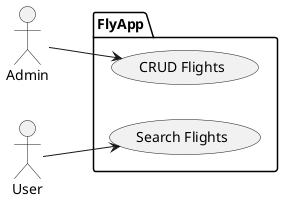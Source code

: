 @startuml
left to right direction
actor Admin as a

actor User as u

package FlyApp {
  usecase "CRUD Flights" as UC1
  usecase "Search Flights" as UC2
}
a --> UC1
u --> UC2 
@enduml